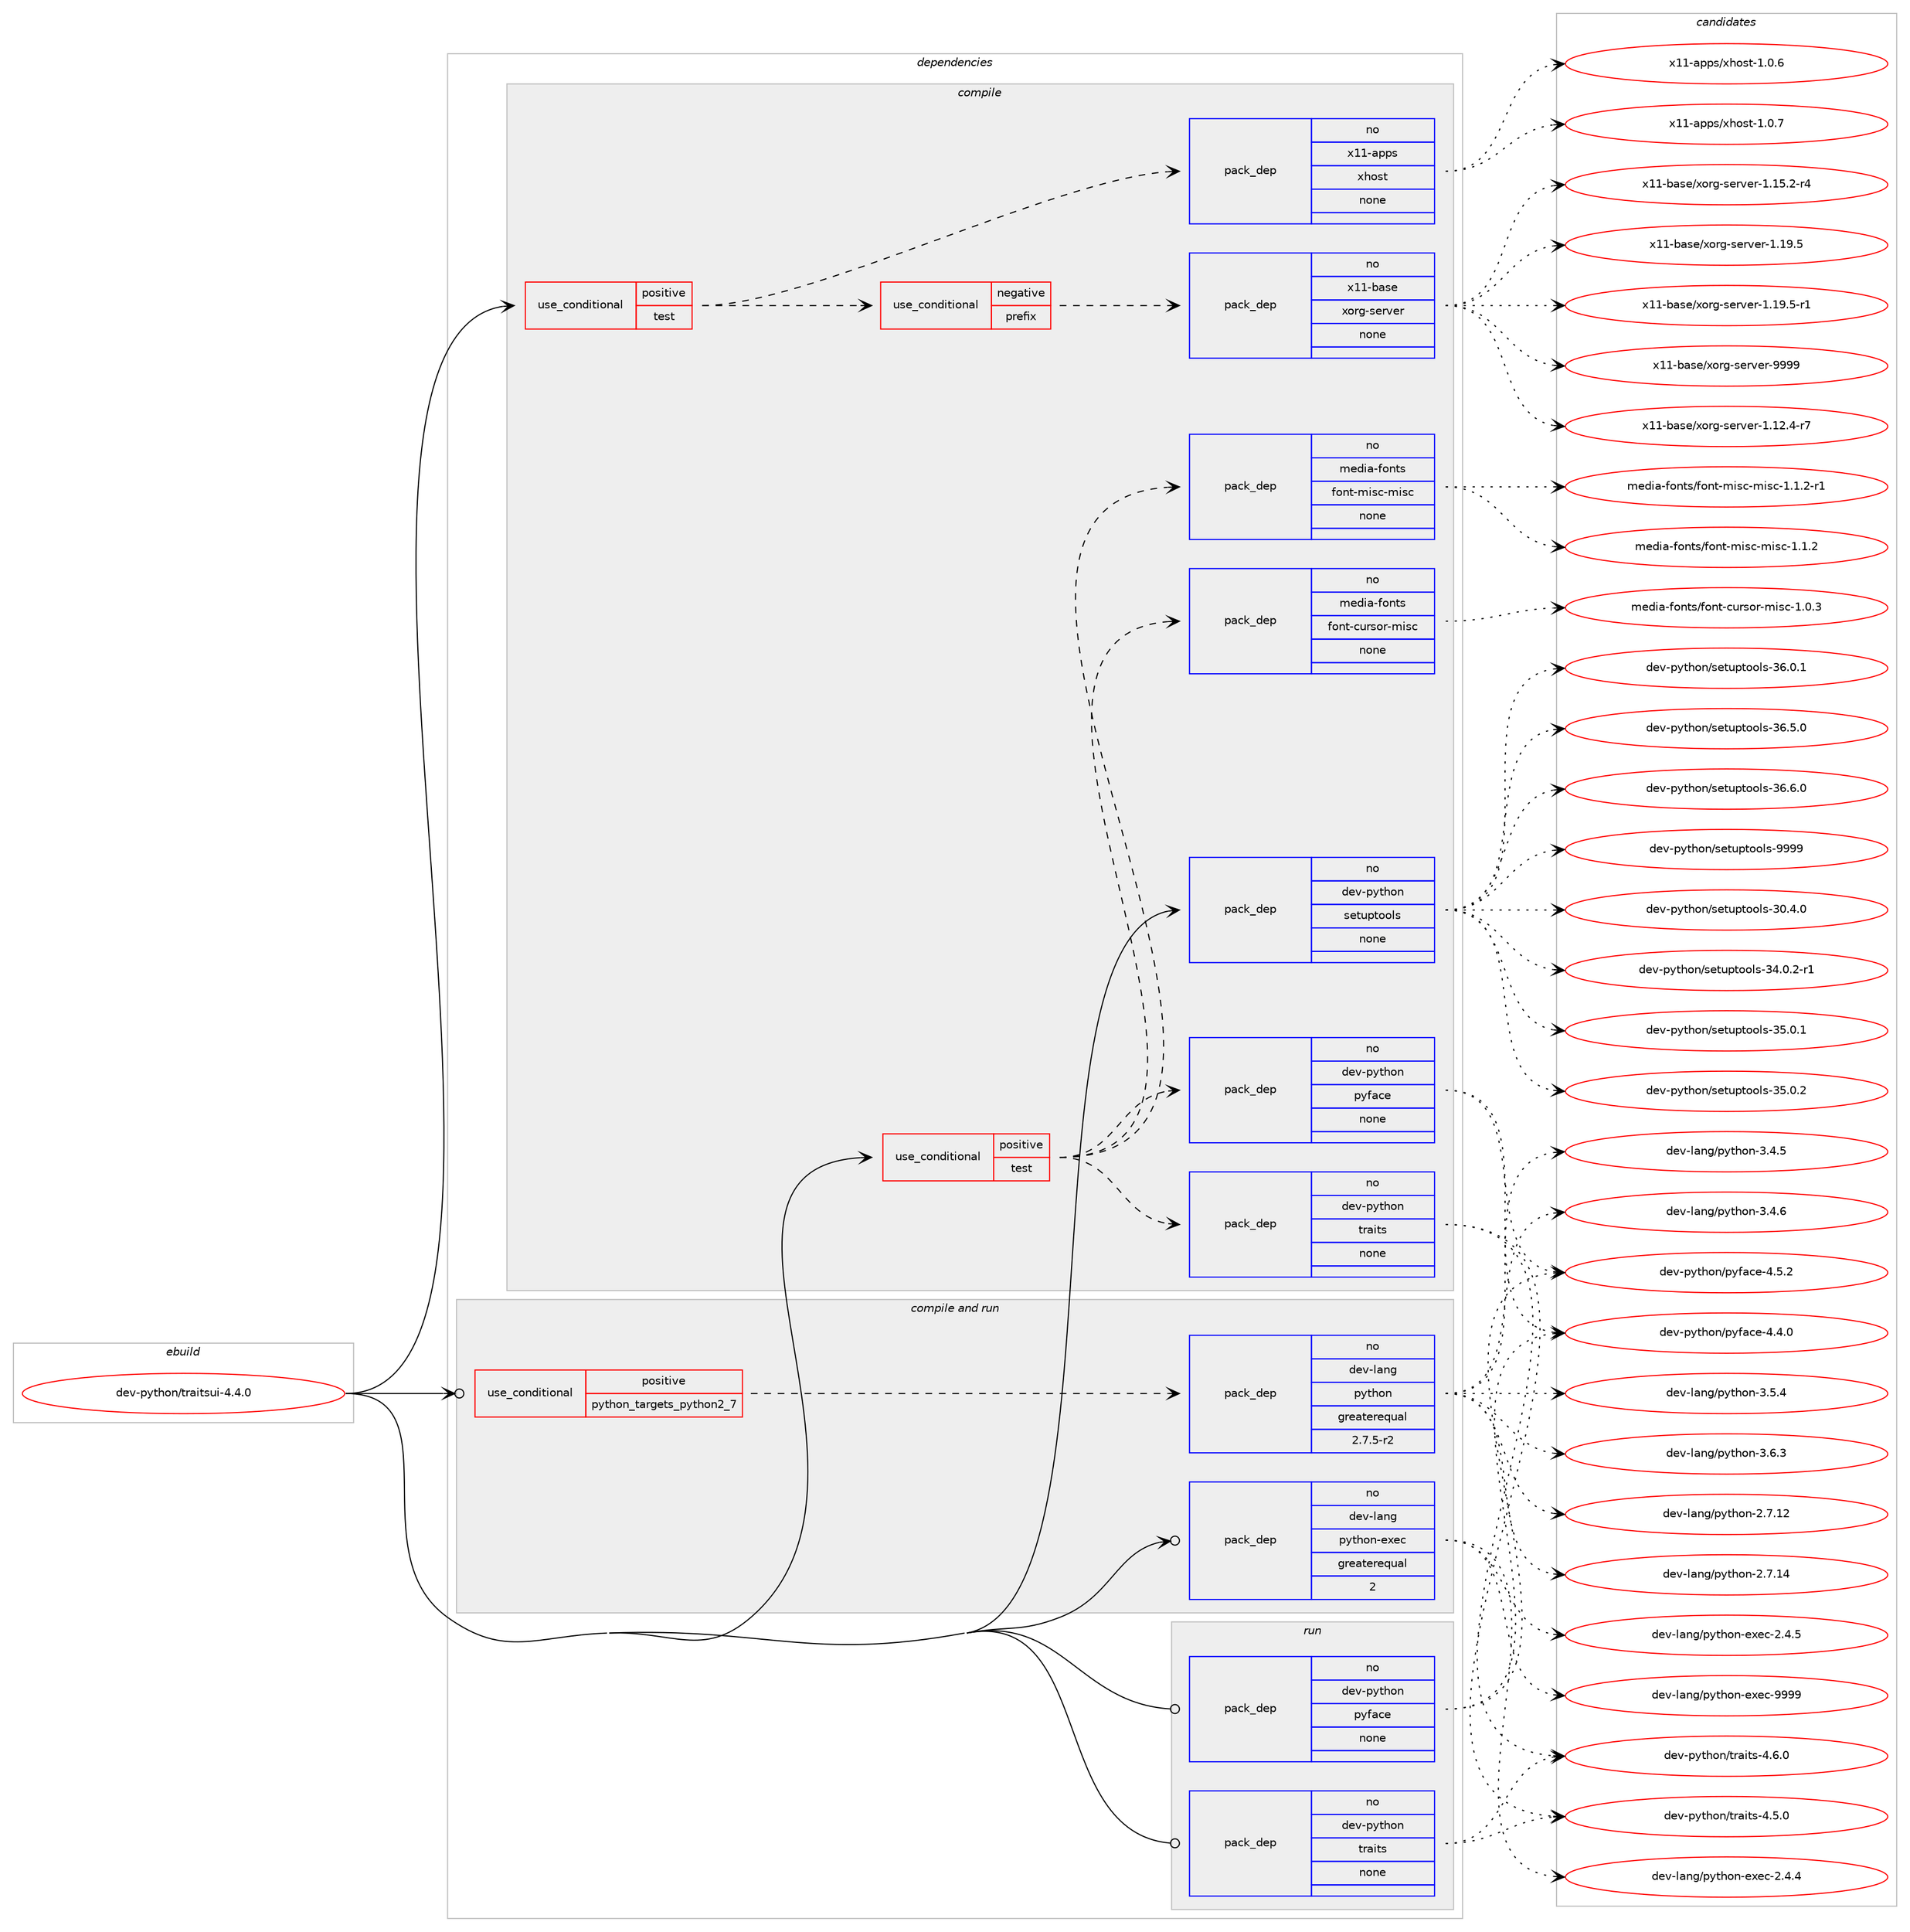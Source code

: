 digraph prolog {

# *************
# Graph options
# *************

newrank=true;
concentrate=true;
compound=true;
graph [rankdir=LR,fontname=Helvetica,fontsize=10,ranksep=1.5];#, ranksep=2.5, nodesep=0.2];
edge  [arrowhead=vee];
node  [fontname=Helvetica,fontsize=10];

# **********
# The ebuild
# **********

subgraph cluster_leftcol {
color=gray;
rank=same;
label=<<i>ebuild</i>>;
id [label="dev-python/traitsui-4.4.0", color=red, width=4, href="../dev-python/traitsui-4.4.0.svg"];
}

# ****************
# The dependencies
# ****************

subgraph cluster_midcol {
color=gray;
label=<<i>dependencies</i>>;
subgraph cluster_compile {
fillcolor="#eeeeee";
style=filled;
label=<<i>compile</i>>;
subgraph cond42946 {
dependency191131 [label=<<TABLE BORDER="0" CELLBORDER="1" CELLSPACING="0" CELLPADDING="4"><TR><TD ROWSPAN="3" CELLPADDING="10">use_conditional</TD></TR><TR><TD>positive</TD></TR><TR><TD>test</TD></TR></TABLE>>, shape=none, color=red];
subgraph cond42947 {
dependency191132 [label=<<TABLE BORDER="0" CELLBORDER="1" CELLSPACING="0" CELLPADDING="4"><TR><TD ROWSPAN="3" CELLPADDING="10">use_conditional</TD></TR><TR><TD>negative</TD></TR><TR><TD>prefix</TD></TR></TABLE>>, shape=none, color=red];
subgraph pack144229 {
dependency191133 [label=<<TABLE BORDER="0" CELLBORDER="1" CELLSPACING="0" CELLPADDING="4" WIDTH="220"><TR><TD ROWSPAN="6" CELLPADDING="30">pack_dep</TD></TR><TR><TD WIDTH="110">no</TD></TR><TR><TD>x11-base</TD></TR><TR><TD>xorg-server</TD></TR><TR><TD>none</TD></TR><TR><TD></TD></TR></TABLE>>, shape=none, color=blue];
}
dependency191132:e -> dependency191133:w [weight=20,style="dashed",arrowhead="vee"];
}
dependency191131:e -> dependency191132:w [weight=20,style="dashed",arrowhead="vee"];
subgraph pack144230 {
dependency191134 [label=<<TABLE BORDER="0" CELLBORDER="1" CELLSPACING="0" CELLPADDING="4" WIDTH="220"><TR><TD ROWSPAN="6" CELLPADDING="30">pack_dep</TD></TR><TR><TD WIDTH="110">no</TD></TR><TR><TD>x11-apps</TD></TR><TR><TD>xhost</TD></TR><TR><TD>none</TD></TR><TR><TD></TD></TR></TABLE>>, shape=none, color=blue];
}
dependency191131:e -> dependency191134:w [weight=20,style="dashed",arrowhead="vee"];
}
id:e -> dependency191131:w [weight=20,style="solid",arrowhead="vee"];
subgraph cond42948 {
dependency191135 [label=<<TABLE BORDER="0" CELLBORDER="1" CELLSPACING="0" CELLPADDING="4"><TR><TD ROWSPAN="3" CELLPADDING="10">use_conditional</TD></TR><TR><TD>positive</TD></TR><TR><TD>test</TD></TR></TABLE>>, shape=none, color=red];
subgraph pack144231 {
dependency191136 [label=<<TABLE BORDER="0" CELLBORDER="1" CELLSPACING="0" CELLPADDING="4" WIDTH="220"><TR><TD ROWSPAN="6" CELLPADDING="30">pack_dep</TD></TR><TR><TD WIDTH="110">no</TD></TR><TR><TD>dev-python</TD></TR><TR><TD>pyface</TD></TR><TR><TD>none</TD></TR><TR><TD></TD></TR></TABLE>>, shape=none, color=blue];
}
dependency191135:e -> dependency191136:w [weight=20,style="dashed",arrowhead="vee"];
subgraph pack144232 {
dependency191137 [label=<<TABLE BORDER="0" CELLBORDER="1" CELLSPACING="0" CELLPADDING="4" WIDTH="220"><TR><TD ROWSPAN="6" CELLPADDING="30">pack_dep</TD></TR><TR><TD WIDTH="110">no</TD></TR><TR><TD>dev-python</TD></TR><TR><TD>traits</TD></TR><TR><TD>none</TD></TR><TR><TD></TD></TR></TABLE>>, shape=none, color=blue];
}
dependency191135:e -> dependency191137:w [weight=20,style="dashed",arrowhead="vee"];
subgraph pack144233 {
dependency191138 [label=<<TABLE BORDER="0" CELLBORDER="1" CELLSPACING="0" CELLPADDING="4" WIDTH="220"><TR><TD ROWSPAN="6" CELLPADDING="30">pack_dep</TD></TR><TR><TD WIDTH="110">no</TD></TR><TR><TD>media-fonts</TD></TR><TR><TD>font-cursor-misc</TD></TR><TR><TD>none</TD></TR><TR><TD></TD></TR></TABLE>>, shape=none, color=blue];
}
dependency191135:e -> dependency191138:w [weight=20,style="dashed",arrowhead="vee"];
subgraph pack144234 {
dependency191139 [label=<<TABLE BORDER="0" CELLBORDER="1" CELLSPACING="0" CELLPADDING="4" WIDTH="220"><TR><TD ROWSPAN="6" CELLPADDING="30">pack_dep</TD></TR><TR><TD WIDTH="110">no</TD></TR><TR><TD>media-fonts</TD></TR><TR><TD>font-misc-misc</TD></TR><TR><TD>none</TD></TR><TR><TD></TD></TR></TABLE>>, shape=none, color=blue];
}
dependency191135:e -> dependency191139:w [weight=20,style="dashed",arrowhead="vee"];
}
id:e -> dependency191135:w [weight=20,style="solid",arrowhead="vee"];
subgraph pack144235 {
dependency191140 [label=<<TABLE BORDER="0" CELLBORDER="1" CELLSPACING="0" CELLPADDING="4" WIDTH="220"><TR><TD ROWSPAN="6" CELLPADDING="30">pack_dep</TD></TR><TR><TD WIDTH="110">no</TD></TR><TR><TD>dev-python</TD></TR><TR><TD>setuptools</TD></TR><TR><TD>none</TD></TR><TR><TD></TD></TR></TABLE>>, shape=none, color=blue];
}
id:e -> dependency191140:w [weight=20,style="solid",arrowhead="vee"];
}
subgraph cluster_compileandrun {
fillcolor="#eeeeee";
style=filled;
label=<<i>compile and run</i>>;
subgraph cond42949 {
dependency191141 [label=<<TABLE BORDER="0" CELLBORDER="1" CELLSPACING="0" CELLPADDING="4"><TR><TD ROWSPAN="3" CELLPADDING="10">use_conditional</TD></TR><TR><TD>positive</TD></TR><TR><TD>python_targets_python2_7</TD></TR></TABLE>>, shape=none, color=red];
subgraph pack144236 {
dependency191142 [label=<<TABLE BORDER="0" CELLBORDER="1" CELLSPACING="0" CELLPADDING="4" WIDTH="220"><TR><TD ROWSPAN="6" CELLPADDING="30">pack_dep</TD></TR><TR><TD WIDTH="110">no</TD></TR><TR><TD>dev-lang</TD></TR><TR><TD>python</TD></TR><TR><TD>greaterequal</TD></TR><TR><TD>2.7.5-r2</TD></TR></TABLE>>, shape=none, color=blue];
}
dependency191141:e -> dependency191142:w [weight=20,style="dashed",arrowhead="vee"];
}
id:e -> dependency191141:w [weight=20,style="solid",arrowhead="odotvee"];
subgraph pack144237 {
dependency191143 [label=<<TABLE BORDER="0" CELLBORDER="1" CELLSPACING="0" CELLPADDING="4" WIDTH="220"><TR><TD ROWSPAN="6" CELLPADDING="30">pack_dep</TD></TR><TR><TD WIDTH="110">no</TD></TR><TR><TD>dev-lang</TD></TR><TR><TD>python-exec</TD></TR><TR><TD>greaterequal</TD></TR><TR><TD>2</TD></TR></TABLE>>, shape=none, color=blue];
}
id:e -> dependency191143:w [weight=20,style="solid",arrowhead="odotvee"];
}
subgraph cluster_run {
fillcolor="#eeeeee";
style=filled;
label=<<i>run</i>>;
subgraph pack144238 {
dependency191144 [label=<<TABLE BORDER="0" CELLBORDER="1" CELLSPACING="0" CELLPADDING="4" WIDTH="220"><TR><TD ROWSPAN="6" CELLPADDING="30">pack_dep</TD></TR><TR><TD WIDTH="110">no</TD></TR><TR><TD>dev-python</TD></TR><TR><TD>pyface</TD></TR><TR><TD>none</TD></TR><TR><TD></TD></TR></TABLE>>, shape=none, color=blue];
}
id:e -> dependency191144:w [weight=20,style="solid",arrowhead="odot"];
subgraph pack144239 {
dependency191145 [label=<<TABLE BORDER="0" CELLBORDER="1" CELLSPACING="0" CELLPADDING="4" WIDTH="220"><TR><TD ROWSPAN="6" CELLPADDING="30">pack_dep</TD></TR><TR><TD WIDTH="110">no</TD></TR><TR><TD>dev-python</TD></TR><TR><TD>traits</TD></TR><TR><TD>none</TD></TR><TR><TD></TD></TR></TABLE>>, shape=none, color=blue];
}
id:e -> dependency191145:w [weight=20,style="solid",arrowhead="odot"];
}
}

# **************
# The candidates
# **************

subgraph cluster_choices {
rank=same;
color=gray;
label=<<i>candidates</i>>;

subgraph choice144229 {
color=black;
nodesep=1;
choice12049494598971151014712011111410345115101114118101114454946495046524511455 [label="x11-base/xorg-server-1.12.4-r7", color=red, width=4,href="../x11-base/xorg-server-1.12.4-r7.svg"];
choice12049494598971151014712011111410345115101114118101114454946495346504511452 [label="x11-base/xorg-server-1.15.2-r4", color=red, width=4,href="../x11-base/xorg-server-1.15.2-r4.svg"];
choice1204949459897115101471201111141034511510111411810111445494649574653 [label="x11-base/xorg-server-1.19.5", color=red, width=4,href="../x11-base/xorg-server-1.19.5.svg"];
choice12049494598971151014712011111410345115101114118101114454946495746534511449 [label="x11-base/xorg-server-1.19.5-r1", color=red, width=4,href="../x11-base/xorg-server-1.19.5-r1.svg"];
choice120494945989711510147120111114103451151011141181011144557575757 [label="x11-base/xorg-server-9999", color=red, width=4,href="../x11-base/xorg-server-9999.svg"];
dependency191133:e -> choice12049494598971151014712011111410345115101114118101114454946495046524511455:w [style=dotted,weight="100"];
dependency191133:e -> choice12049494598971151014712011111410345115101114118101114454946495346504511452:w [style=dotted,weight="100"];
dependency191133:e -> choice1204949459897115101471201111141034511510111411810111445494649574653:w [style=dotted,weight="100"];
dependency191133:e -> choice12049494598971151014712011111410345115101114118101114454946495746534511449:w [style=dotted,weight="100"];
dependency191133:e -> choice120494945989711510147120111114103451151011141181011144557575757:w [style=dotted,weight="100"];
}
subgraph choice144230 {
color=black;
nodesep=1;
choice1204949459711211211547120104111115116454946484654 [label="x11-apps/xhost-1.0.6", color=red, width=4,href="../x11-apps/xhost-1.0.6.svg"];
choice1204949459711211211547120104111115116454946484655 [label="x11-apps/xhost-1.0.7", color=red, width=4,href="../x11-apps/xhost-1.0.7.svg"];
dependency191134:e -> choice1204949459711211211547120104111115116454946484654:w [style=dotted,weight="100"];
dependency191134:e -> choice1204949459711211211547120104111115116454946484655:w [style=dotted,weight="100"];
}
subgraph choice144231 {
color=black;
nodesep=1;
choice10010111845112121116104111110471121211029799101455246524648 [label="dev-python/pyface-4.4.0", color=red, width=4,href="../dev-python/pyface-4.4.0.svg"];
choice10010111845112121116104111110471121211029799101455246534650 [label="dev-python/pyface-4.5.2", color=red, width=4,href="../dev-python/pyface-4.5.2.svg"];
dependency191136:e -> choice10010111845112121116104111110471121211029799101455246524648:w [style=dotted,weight="100"];
dependency191136:e -> choice10010111845112121116104111110471121211029799101455246534650:w [style=dotted,weight="100"];
}
subgraph choice144232 {
color=black;
nodesep=1;
choice100101118451121211161041111104711611497105116115455246534648 [label="dev-python/traits-4.5.0", color=red, width=4,href="../dev-python/traits-4.5.0.svg"];
choice100101118451121211161041111104711611497105116115455246544648 [label="dev-python/traits-4.6.0", color=red, width=4,href="../dev-python/traits-4.6.0.svg"];
dependency191137:e -> choice100101118451121211161041111104711611497105116115455246534648:w [style=dotted,weight="100"];
dependency191137:e -> choice100101118451121211161041111104711611497105116115455246544648:w [style=dotted,weight="100"];
}
subgraph choice144233 {
color=black;
nodesep=1;
choice10910110010597451021111101161154710211111011645991171141151111144510910511599454946484651 [label="media-fonts/font-cursor-misc-1.0.3", color=red, width=4,href="../media-fonts/font-cursor-misc-1.0.3.svg"];
dependency191138:e -> choice10910110010597451021111101161154710211111011645991171141151111144510910511599454946484651:w [style=dotted,weight="100"];
}
subgraph choice144234 {
color=black;
nodesep=1;
choice10910110010597451021111101161154710211111011645109105115994510910511599454946494650 [label="media-fonts/font-misc-misc-1.1.2", color=red, width=4,href="../media-fonts/font-misc-misc-1.1.2.svg"];
choice109101100105974510211111011611547102111110116451091051159945109105115994549464946504511449 [label="media-fonts/font-misc-misc-1.1.2-r1", color=red, width=4,href="../media-fonts/font-misc-misc-1.1.2-r1.svg"];
dependency191139:e -> choice10910110010597451021111101161154710211111011645109105115994510910511599454946494650:w [style=dotted,weight="100"];
dependency191139:e -> choice109101100105974510211111011611547102111110116451091051159945109105115994549464946504511449:w [style=dotted,weight="100"];
}
subgraph choice144235 {
color=black;
nodesep=1;
choice100101118451121211161041111104711510111611711211611111110811545514846524648 [label="dev-python/setuptools-30.4.0", color=red, width=4,href="../dev-python/setuptools-30.4.0.svg"];
choice1001011184511212111610411111047115101116117112116111111108115455152464846504511449 [label="dev-python/setuptools-34.0.2-r1", color=red, width=4,href="../dev-python/setuptools-34.0.2-r1.svg"];
choice100101118451121211161041111104711510111611711211611111110811545515346484649 [label="dev-python/setuptools-35.0.1", color=red, width=4,href="../dev-python/setuptools-35.0.1.svg"];
choice100101118451121211161041111104711510111611711211611111110811545515346484650 [label="dev-python/setuptools-35.0.2", color=red, width=4,href="../dev-python/setuptools-35.0.2.svg"];
choice100101118451121211161041111104711510111611711211611111110811545515446484649 [label="dev-python/setuptools-36.0.1", color=red, width=4,href="../dev-python/setuptools-36.0.1.svg"];
choice100101118451121211161041111104711510111611711211611111110811545515446534648 [label="dev-python/setuptools-36.5.0", color=red, width=4,href="../dev-python/setuptools-36.5.0.svg"];
choice100101118451121211161041111104711510111611711211611111110811545515446544648 [label="dev-python/setuptools-36.6.0", color=red, width=4,href="../dev-python/setuptools-36.6.0.svg"];
choice10010111845112121116104111110471151011161171121161111111081154557575757 [label="dev-python/setuptools-9999", color=red, width=4,href="../dev-python/setuptools-9999.svg"];
dependency191140:e -> choice100101118451121211161041111104711510111611711211611111110811545514846524648:w [style=dotted,weight="100"];
dependency191140:e -> choice1001011184511212111610411111047115101116117112116111111108115455152464846504511449:w [style=dotted,weight="100"];
dependency191140:e -> choice100101118451121211161041111104711510111611711211611111110811545515346484649:w [style=dotted,weight="100"];
dependency191140:e -> choice100101118451121211161041111104711510111611711211611111110811545515346484650:w [style=dotted,weight="100"];
dependency191140:e -> choice100101118451121211161041111104711510111611711211611111110811545515446484649:w [style=dotted,weight="100"];
dependency191140:e -> choice100101118451121211161041111104711510111611711211611111110811545515446534648:w [style=dotted,weight="100"];
dependency191140:e -> choice100101118451121211161041111104711510111611711211611111110811545515446544648:w [style=dotted,weight="100"];
dependency191140:e -> choice10010111845112121116104111110471151011161171121161111111081154557575757:w [style=dotted,weight="100"];
}
subgraph choice144236 {
color=black;
nodesep=1;
choice10010111845108971101034711212111610411111045504655464950 [label="dev-lang/python-2.7.12", color=red, width=4,href="../dev-lang/python-2.7.12.svg"];
choice10010111845108971101034711212111610411111045504655464952 [label="dev-lang/python-2.7.14", color=red, width=4,href="../dev-lang/python-2.7.14.svg"];
choice100101118451089711010347112121116104111110455146524653 [label="dev-lang/python-3.4.5", color=red, width=4,href="../dev-lang/python-3.4.5.svg"];
choice100101118451089711010347112121116104111110455146524654 [label="dev-lang/python-3.4.6", color=red, width=4,href="../dev-lang/python-3.4.6.svg"];
choice100101118451089711010347112121116104111110455146534652 [label="dev-lang/python-3.5.4", color=red, width=4,href="../dev-lang/python-3.5.4.svg"];
choice100101118451089711010347112121116104111110455146544651 [label="dev-lang/python-3.6.3", color=red, width=4,href="../dev-lang/python-3.6.3.svg"];
dependency191142:e -> choice10010111845108971101034711212111610411111045504655464950:w [style=dotted,weight="100"];
dependency191142:e -> choice10010111845108971101034711212111610411111045504655464952:w [style=dotted,weight="100"];
dependency191142:e -> choice100101118451089711010347112121116104111110455146524653:w [style=dotted,weight="100"];
dependency191142:e -> choice100101118451089711010347112121116104111110455146524654:w [style=dotted,weight="100"];
dependency191142:e -> choice100101118451089711010347112121116104111110455146534652:w [style=dotted,weight="100"];
dependency191142:e -> choice100101118451089711010347112121116104111110455146544651:w [style=dotted,weight="100"];
}
subgraph choice144237 {
color=black;
nodesep=1;
choice1001011184510897110103471121211161041111104510112010199455046524652 [label="dev-lang/python-exec-2.4.4", color=red, width=4,href="../dev-lang/python-exec-2.4.4.svg"];
choice1001011184510897110103471121211161041111104510112010199455046524653 [label="dev-lang/python-exec-2.4.5", color=red, width=4,href="../dev-lang/python-exec-2.4.5.svg"];
choice10010111845108971101034711212111610411111045101120101994557575757 [label="dev-lang/python-exec-9999", color=red, width=4,href="../dev-lang/python-exec-9999.svg"];
dependency191143:e -> choice1001011184510897110103471121211161041111104510112010199455046524652:w [style=dotted,weight="100"];
dependency191143:e -> choice1001011184510897110103471121211161041111104510112010199455046524653:w [style=dotted,weight="100"];
dependency191143:e -> choice10010111845108971101034711212111610411111045101120101994557575757:w [style=dotted,weight="100"];
}
subgraph choice144238 {
color=black;
nodesep=1;
choice10010111845112121116104111110471121211029799101455246524648 [label="dev-python/pyface-4.4.0", color=red, width=4,href="../dev-python/pyface-4.4.0.svg"];
choice10010111845112121116104111110471121211029799101455246534650 [label="dev-python/pyface-4.5.2", color=red, width=4,href="../dev-python/pyface-4.5.2.svg"];
dependency191144:e -> choice10010111845112121116104111110471121211029799101455246524648:w [style=dotted,weight="100"];
dependency191144:e -> choice10010111845112121116104111110471121211029799101455246534650:w [style=dotted,weight="100"];
}
subgraph choice144239 {
color=black;
nodesep=1;
choice100101118451121211161041111104711611497105116115455246534648 [label="dev-python/traits-4.5.0", color=red, width=4,href="../dev-python/traits-4.5.0.svg"];
choice100101118451121211161041111104711611497105116115455246544648 [label="dev-python/traits-4.6.0", color=red, width=4,href="../dev-python/traits-4.6.0.svg"];
dependency191145:e -> choice100101118451121211161041111104711611497105116115455246534648:w [style=dotted,weight="100"];
dependency191145:e -> choice100101118451121211161041111104711611497105116115455246544648:w [style=dotted,weight="100"];
}
}

}
